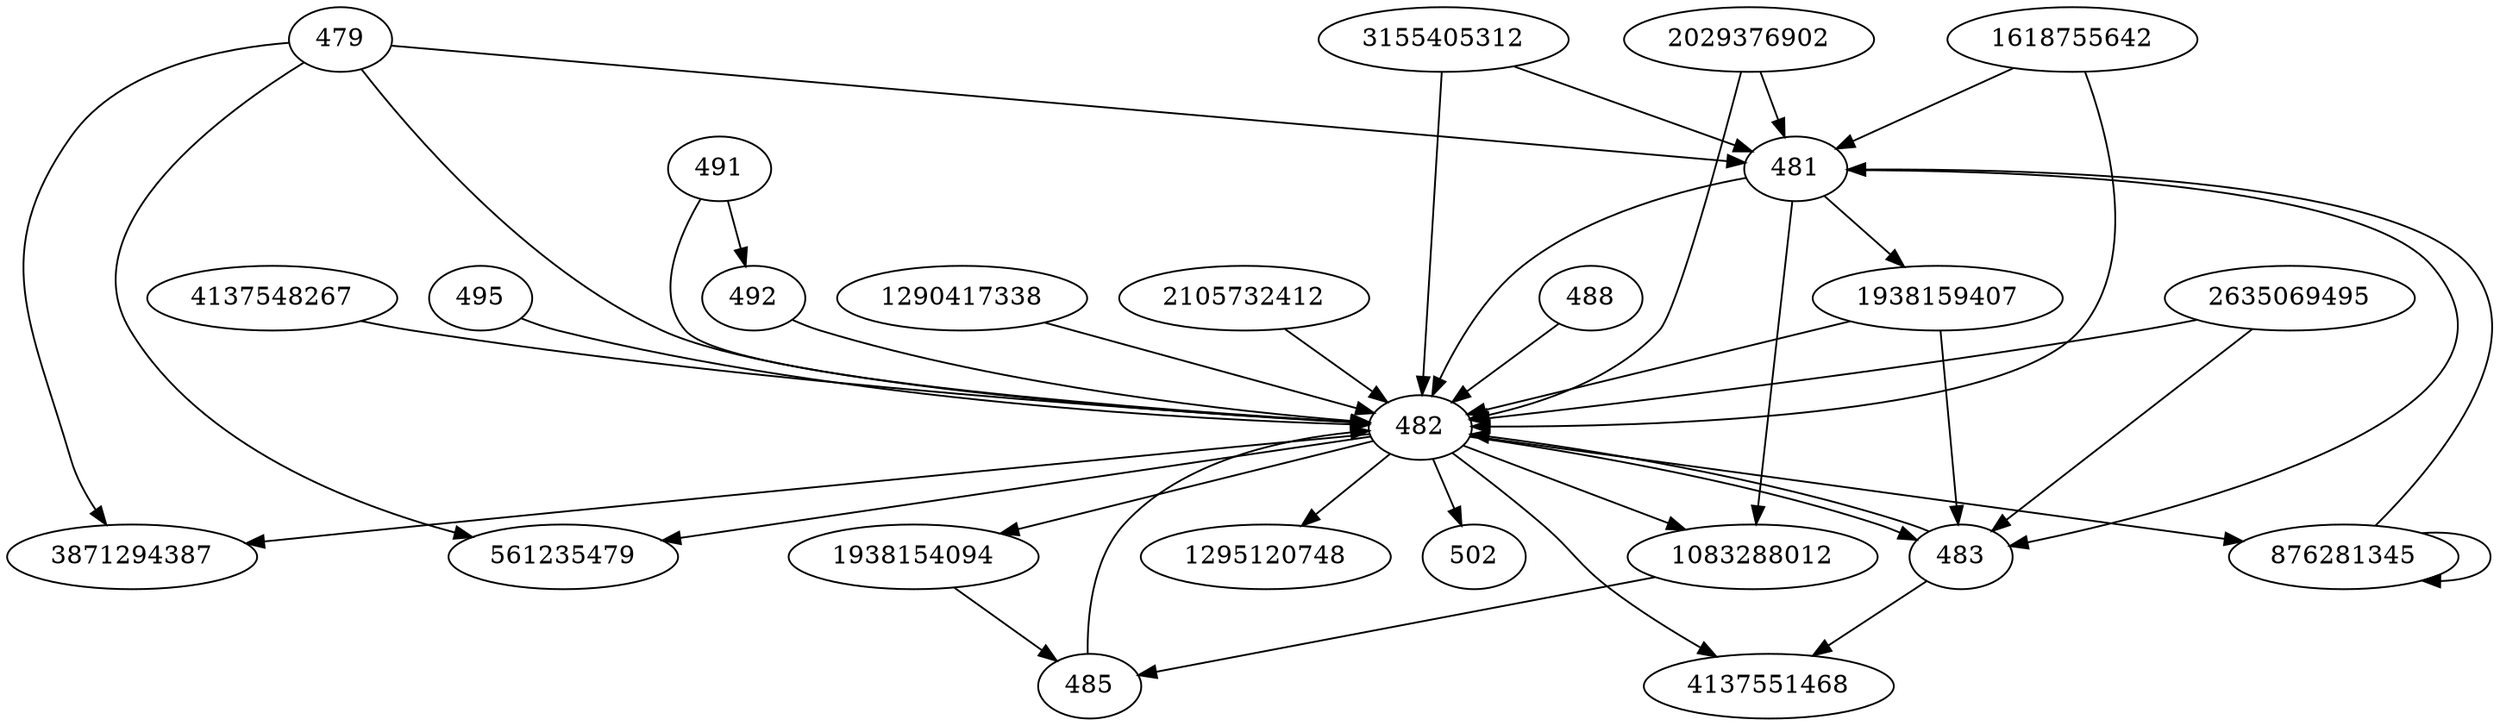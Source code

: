 digraph  {
3155405312;
876281345;
2029376902;
561235479;
1938159407;
3871294387;
2635069495;
1618755642;
1290417338;
2105732412;
1083288012;
479;
481;
482;
483;
485;
488;
491;
492;
4137548267;
1938154094;
495;
4137551468;
1295120748;
502;
3155405312 -> 481;
3155405312 -> 482;
876281345 -> 481;
876281345 -> 876281345;
2029376902 -> 482;
2029376902 -> 481;
1938159407 -> 482;
1938159407 -> 483;
2635069495 -> 482;
2635069495 -> 483;
1618755642 -> 481;
1618755642 -> 482;
1290417338 -> 482;
2105732412 -> 482;
1083288012 -> 485;
479 -> 561235479;
479 -> 3871294387;
479 -> 481;
479 -> 482;
481 -> 1938159407;
481 -> 1083288012;
481 -> 482;
481 -> 483;
482 -> 1938154094;
482 -> 502;
482 -> 1083288012;
482 -> 561235479;
482 -> 4137551468;
482 -> 3871294387;
482 -> 876281345;
482 -> 1295120748;
482 -> 483;
483 -> 482;
483 -> 4137551468;
485 -> 482;
488 -> 482;
491 -> 482;
491 -> 492;
492 -> 482;
4137548267 -> 482;
1938154094 -> 485;
495 -> 482;
}
